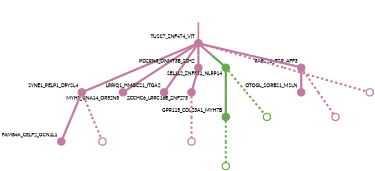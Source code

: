 strict digraph  {
graph[splines=false]; nodesep=0.7; rankdir=TB; ranksep=0.6; forcelabels=true; dpi=600; size=2.5;
0 [color="#c27ba0ff", fillcolor="#c27ba0ff", fixedsize=true, fontname=Lato, fontsize="12pt", height="0.25", label="", penwidth=3, shape=circle, style=filled, xlabel=TUSC7_ZNF474_VIT];
1 [color="#c27ba0ff", fillcolor="#c27ba0ff", fixedsize=true, fontname=Lato, fontsize="12pt", height="0.25", label="", penwidth=3, shape=circle, style=filled, xlabel=SYNE1_PELP1_DPYSL4];
2 [color="#c27ba0ff", fillcolor="#c27ba0ff", fixedsize=true, fontname=Lato, fontsize="12pt", height="0.25", label="", penwidth=3, shape=circle, style=filled, xlabel=MYH3_GNA14_OR52N5];
5 [color="#c27ba0ff", fillcolor="#c27ba0ff", fixedsize=true, fontname=Lato, fontsize="12pt", height="0.25", label="", penwidth=3, shape=circle, style=filled, xlabel=LRRIQ1_HMGCS1_ITGA2];
7 [color="#c27ba0ff", fillcolor="#c27ba0ff", fixedsize=true, fontname=Lato, fontsize="12pt", height="0.25", label="", penwidth=3, shape=circle, style=filled, xlabel=PDZRN3_DNMT3B_SSH2];
8 [color="#6aa84fff", fillcolor="#6aa84fff", fixedsize=true, fontname=Lato, fontsize="12pt", height="0.25", label="", penwidth=3, shape=circle, style=filled, xlabel=SEL1L2_ZNF831_NLRP14];
9 [color="#c27ba0ff", fillcolor="#c27ba0ff", fixedsize=true, fontname=Lato, fontsize="12pt", height="0.25", label="", penwidth=3, shape=circle, style=filled, xlabel=RAB27B_FGR_AFF3];
13 [color="#c27ba0ff", fillcolor="#c27ba0ff", fixedsize=true, fontname=Lato, fontsize="12pt", height="0.25", label="", penwidth=3, shape=circle, style=solid, xlabel=""];
4 [color="#c27ba0ff", fillcolor="#c27ba0ff", fixedsize=true, fontname=Lato, fontsize="12pt", height="0.25", label="", penwidth=3, shape=circle, style=filled, xlabel=FAM84A_CELF2_GCN1L1];
14 [color="#c27ba0ff", fillcolor="#c27ba0ff", fixedsize=true, fontname=Lato, fontsize="12pt", height="0.25", label="", penwidth=3, shape=circle, style=solid, xlabel=""];
3 [color="#6aa84fff", fillcolor="#6aa84fff", fixedsize=true, fontname=Lato, fontsize="12pt", height="0.25", label="", penwidth=3, shape=circle, style=filled, xlabel=GPR115_COL23A1_MYH7B];
11 [color="#6aa84fff", fillcolor="#6aa84fff", fixedsize=true, fontname=Lato, fontsize="12pt", height="0.25", label="", penwidth=3, shape=circle, style=solid, xlabel=""];
10 [color="#c27ba0ff", fillcolor="#c27ba0ff", fixedsize=true, fontname=Lato, fontsize="12pt", height="0.25", label="", penwidth=3, shape=circle, style=filled, xlabel=ZCCHC6_LRRC16B_ZNF273];
12 [color="#6aa84fff", fillcolor="#6aa84fff", fixedsize=true, fontname=Lato, fontsize="12pt", height="0.25", label="", penwidth=3, shape=circle, style=solid, xlabel=""];
6 [color="#c27ba0ff", fillcolor="#c27ba0ff", fixedsize=true, fontname=Lato, fontsize="12pt", height="0.25", label="", penwidth=3, shape=circle, style=filled, xlabel=OTOGL_SORBS1_MSLN];
15 [color="#c27ba0ff", fillcolor="#c27ba0ff", fixedsize=true, fontname=Lato, fontsize="12pt", height="0.25", label="", penwidth=3, shape=circle, style=solid, xlabel=""];
16 [color="#c27ba0ff", fillcolor="#c27ba0ff", fixedsize=true, fontname=Lato, fontsize="12pt", height="0.25", label="", penwidth=3, shape=circle, style=solid, xlabel=""];
normal [label="", penwidth=3, style=invis, xlabel=TUSC7_ZNF474_VIT];
0 -> 1  [arrowsize=0, color="#c27ba0ff;0.5:#c27ba0ff", minlen="2.0", penwidth="5.5", style=solid];
0 -> 2  [arrowsize=0, color="#c27ba0ff;0.5:#c27ba0ff", minlen="2.0", penwidth="5.5", style=solid];
0 -> 5  [arrowsize=0, color="#c27ba0ff;0.5:#c27ba0ff", minlen="2.0", penwidth="5.5", style=solid];
0 -> 7  [arrowsize=0, color="#c27ba0ff;0.5:#c27ba0ff", minlen="1.4000000953674316", penwidth="5.5", style=solid];
0 -> 8  [arrowsize=0, color="#c27ba0ff;0.5:#6aa84fff", minlen="1.2000000476837158", penwidth="5.5", style=solid];
0 -> 9  [arrowsize=0, color="#c27ba0ff;0.5:#c27ba0ff", minlen="1.0", penwidth="5.5", style=solid];
0 -> 13  [arrowsize=0, color="#c27ba0ff;0.5:#c27ba0ff", minlen="2.0", penwidth=5, style=dashed];
1 -> 4  [arrowsize=0, color="#c27ba0ff;0.5:#c27ba0ff", minlen="2.0", penwidth="5.5", style=solid];
1 -> 14  [arrowsize=0, color="#c27ba0ff;0.5:#c27ba0ff", minlen="2.0", penwidth=5, style=dashed];
7 -> 10  [arrowsize=0, color="#c27ba0ff;0.5:#c27ba0ff", minlen="1.0", penwidth="5.5", style=solid];
8 -> 3  [arrowsize=0, color="#6aa84fff;0.5:#6aa84fff", minlen="2.0", penwidth="5.5", style=solid];
8 -> 12  [arrowsize=0, color="#6aa84fff;0.5:#6aa84fff", minlen="2.0", penwidth=5, style=dashed];
9 -> 6  [arrowsize=0, color="#c27ba0ff;0.5:#c27ba0ff", minlen="1.6000001430511475", penwidth="5.5", style=solid];
9 -> 15  [arrowsize=0, color="#c27ba0ff;0.5:#c27ba0ff", minlen="2.0", penwidth=5, style=dashed];
3 -> 11  [arrowsize=0, color="#6aa84fff;0.5:#6aa84fff", minlen="2.0", penwidth=5, style=dashed];
10 -> 16  [arrowsize=0, color="#c27ba0ff;0.5:#c27ba0ff", minlen="2.0", penwidth=5, style=dashed];
normal -> 0  [arrowsize=0, color="#c27ba0ff", label="", penwidth=4, style=solid];
}
